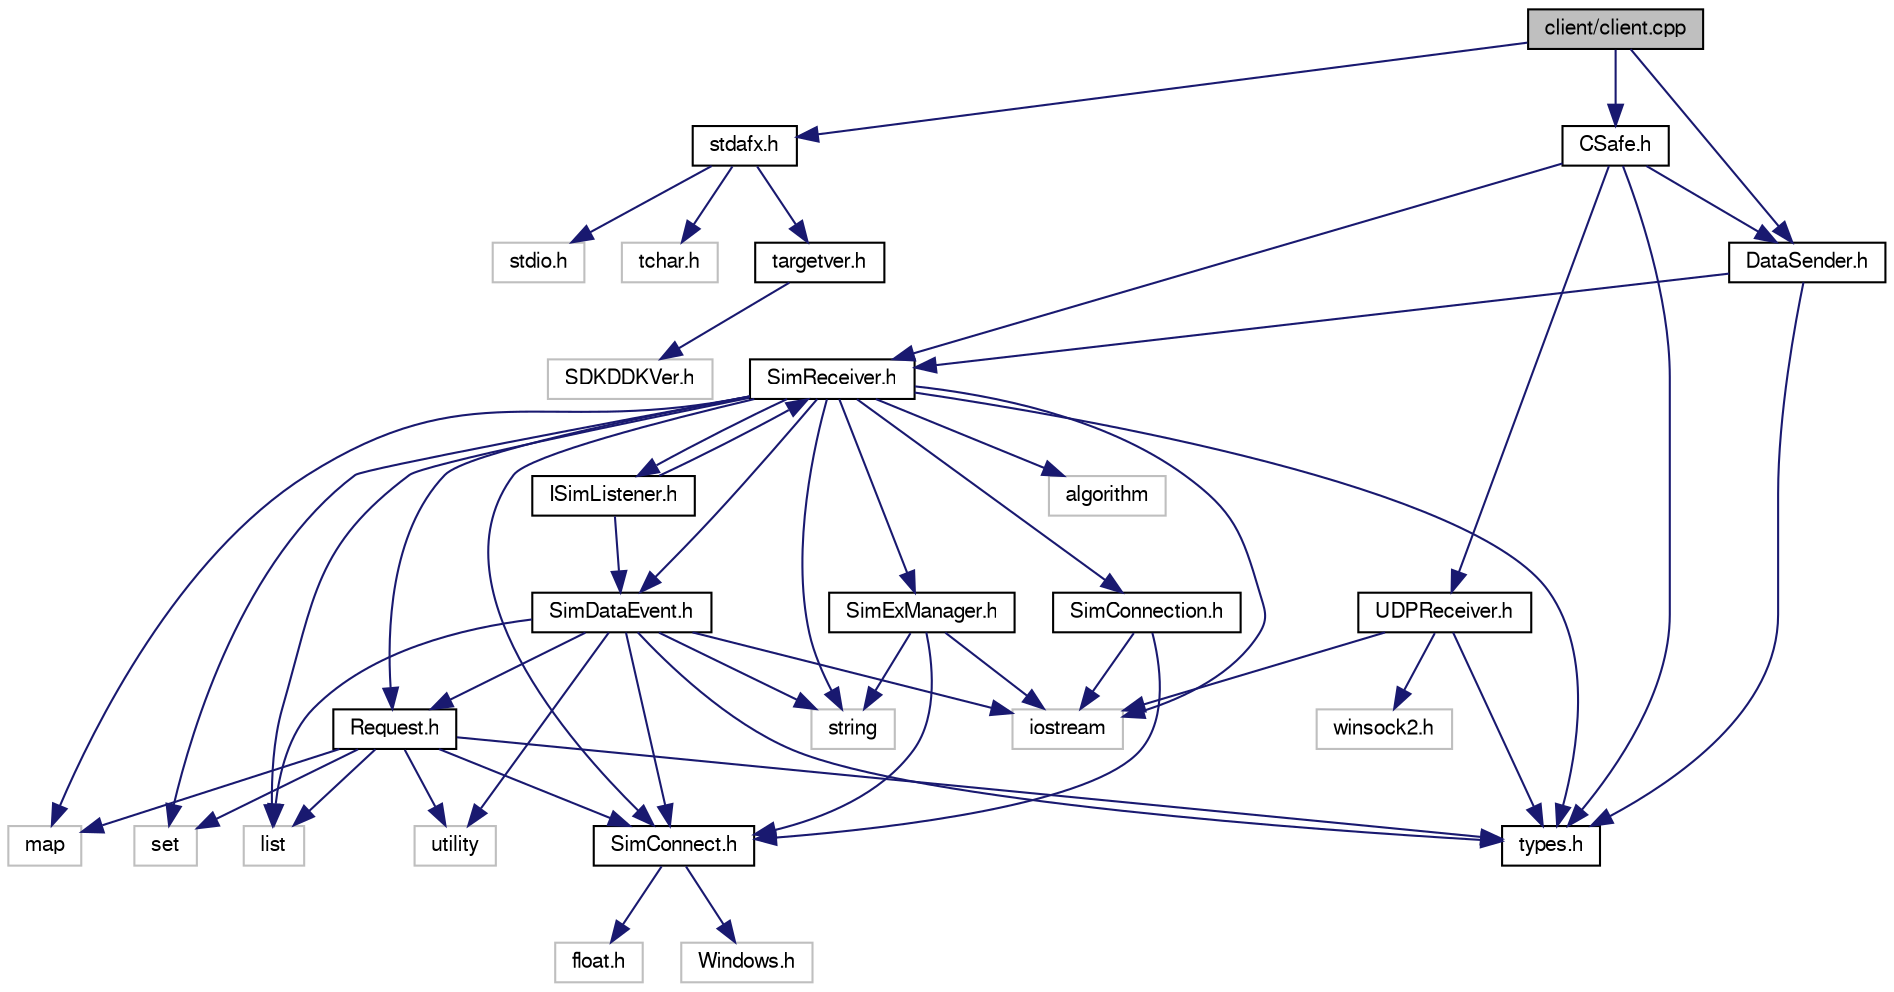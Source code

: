 digraph "client/client.cpp"
{
  bgcolor="transparent";
  edge [fontname="FreeSans",fontsize="10",labelfontname="FreeSans",labelfontsize="10"];
  node [fontname="FreeSans",fontsize="10",shape=record];
  Node1 [label="client/client.cpp",height=0.2,width=0.4,color="black", fillcolor="grey75", style="filled" fontcolor="black"];
  Node1 -> Node2 [color="midnightblue",fontsize="10",style="solid",fontname="FreeSans"];
  Node2 [label="stdafx.h",height=0.2,width=0.4,color="black",URL="$client_2stdafx_8h.html"];
  Node2 -> Node3 [color="midnightblue",fontsize="10",style="solid",fontname="FreeSans"];
  Node3 [label="targetver.h",height=0.2,width=0.4,color="black",URL="$client_2targetver_8h.html"];
  Node3 -> Node4 [color="midnightblue",fontsize="10",style="solid",fontname="FreeSans"];
  Node4 [label="SDKDDKVer.h",height=0.2,width=0.4,color="grey75"];
  Node2 -> Node5 [color="midnightblue",fontsize="10",style="solid",fontname="FreeSans"];
  Node5 [label="stdio.h",height=0.2,width=0.4,color="grey75"];
  Node2 -> Node6 [color="midnightblue",fontsize="10",style="solid",fontname="FreeSans"];
  Node6 [label="tchar.h",height=0.2,width=0.4,color="grey75"];
  Node1 -> Node7 [color="midnightblue",fontsize="10",style="solid",fontname="FreeSans"];
  Node7 [label="CSafe.h",height=0.2,width=0.4,color="black",URL="$CSafe_8h.html"];
  Node7 -> Node8 [color="midnightblue",fontsize="10",style="solid",fontname="FreeSans"];
  Node8 [label="types.h",height=0.2,width=0.4,color="black",URL="$types_8h.html"];
  Node7 -> Node9 [color="midnightblue",fontsize="10",style="solid",fontname="FreeSans"];
  Node9 [label="SimReceiver.h",height=0.2,width=0.4,color="black",URL="$SimReceiver_8h.html",tooltip="Header for the class SimReceiver. "];
  Node9 -> Node10 [color="midnightblue",fontsize="10",style="solid",fontname="FreeSans"];
  Node10 [label="SimConnect.h",height=0.2,width=0.4,color="black",URL="$SimConnect_8h.html"];
  Node10 -> Node11 [color="midnightblue",fontsize="10",style="solid",fontname="FreeSans"];
  Node11 [label="float.h",height=0.2,width=0.4,color="grey75"];
  Node10 -> Node12 [color="midnightblue",fontsize="10",style="solid",fontname="FreeSans"];
  Node12 [label="Windows.h",height=0.2,width=0.4,color="grey75"];
  Node9 -> Node8 [color="midnightblue",fontsize="10",style="solid",fontname="FreeSans"];
  Node9 -> Node13 [color="midnightblue",fontsize="10",style="solid",fontname="FreeSans"];
  Node13 [label="ISimListener.h",height=0.2,width=0.4,color="black",URL="$ISimListener_8h.html"];
  Node13 -> Node14 [color="midnightblue",fontsize="10",style="solid",fontname="FreeSans"];
  Node14 [label="SimDataEvent.h",height=0.2,width=0.4,color="black",URL="$SimDataEvent_8h.html"];
  Node14 -> Node10 [color="midnightblue",fontsize="10",style="solid",fontname="FreeSans"];
  Node14 -> Node8 [color="midnightblue",fontsize="10",style="solid",fontname="FreeSans"];
  Node14 -> Node15 [color="midnightblue",fontsize="10",style="solid",fontname="FreeSans"];
  Node15 [label="Request.h",height=0.2,width=0.4,color="black",URL="$Request_8h.html"];
  Node15 -> Node16 [color="midnightblue",fontsize="10",style="solid",fontname="FreeSans"];
  Node16 [label="map",height=0.2,width=0.4,color="grey75"];
  Node15 -> Node17 [color="midnightblue",fontsize="10",style="solid",fontname="FreeSans"];
  Node17 [label="utility",height=0.2,width=0.4,color="grey75"];
  Node15 -> Node18 [color="midnightblue",fontsize="10",style="solid",fontname="FreeSans"];
  Node18 [label="set",height=0.2,width=0.4,color="grey75"];
  Node15 -> Node19 [color="midnightblue",fontsize="10",style="solid",fontname="FreeSans"];
  Node19 [label="list",height=0.2,width=0.4,color="grey75"];
  Node15 -> Node8 [color="midnightblue",fontsize="10",style="solid",fontname="FreeSans"];
  Node15 -> Node10 [color="midnightblue",fontsize="10",style="solid",fontname="FreeSans"];
  Node14 -> Node17 [color="midnightblue",fontsize="10",style="solid",fontname="FreeSans"];
  Node14 -> Node20 [color="midnightblue",fontsize="10",style="solid",fontname="FreeSans"];
  Node20 [label="string",height=0.2,width=0.4,color="grey75"];
  Node14 -> Node19 [color="midnightblue",fontsize="10",style="solid",fontname="FreeSans"];
  Node14 -> Node21 [color="midnightblue",fontsize="10",style="solid",fontname="FreeSans"];
  Node21 [label="iostream",height=0.2,width=0.4,color="grey75"];
  Node13 -> Node9 [color="midnightblue",fontsize="10",style="solid",fontname="FreeSans"];
  Node9 -> Node15 [color="midnightblue",fontsize="10",style="solid",fontname="FreeSans"];
  Node9 -> Node14 [color="midnightblue",fontsize="10",style="solid",fontname="FreeSans"];
  Node9 -> Node22 [color="midnightblue",fontsize="10",style="solid",fontname="FreeSans"];
  Node22 [label="SimExManager.h",height=0.2,width=0.4,color="black",URL="$SimExManager_8h.html"];
  Node22 -> Node10 [color="midnightblue",fontsize="10",style="solid",fontname="FreeSans"];
  Node22 -> Node21 [color="midnightblue",fontsize="10",style="solid",fontname="FreeSans"];
  Node22 -> Node20 [color="midnightblue",fontsize="10",style="solid",fontname="FreeSans"];
  Node9 -> Node23 [color="midnightblue",fontsize="10",style="solid",fontname="FreeSans"];
  Node23 [label="SimConnection.h",height=0.2,width=0.4,color="black",URL="$SimConnection_8h.html"];
  Node23 -> Node10 [color="midnightblue",fontsize="10",style="solid",fontname="FreeSans"];
  Node23 -> Node21 [color="midnightblue",fontsize="10",style="solid",fontname="FreeSans"];
  Node9 -> Node21 [color="midnightblue",fontsize="10",style="solid",fontname="FreeSans"];
  Node9 -> Node20 [color="midnightblue",fontsize="10",style="solid",fontname="FreeSans"];
  Node9 -> Node18 [color="midnightblue",fontsize="10",style="solid",fontname="FreeSans"];
  Node9 -> Node16 [color="midnightblue",fontsize="10",style="solid",fontname="FreeSans"];
  Node9 -> Node19 [color="midnightblue",fontsize="10",style="solid",fontname="FreeSans"];
  Node9 -> Node24 [color="midnightblue",fontsize="10",style="solid",fontname="FreeSans"];
  Node24 [label="algorithm",height=0.2,width=0.4,color="grey75"];
  Node7 -> Node25 [color="midnightblue",fontsize="10",style="solid",fontname="FreeSans"];
  Node25 [label="DataSender.h",height=0.2,width=0.4,color="black",URL="$DataSender_8h.html"];
  Node25 -> Node8 [color="midnightblue",fontsize="10",style="solid",fontname="FreeSans"];
  Node25 -> Node9 [color="midnightblue",fontsize="10",style="solid",fontname="FreeSans"];
  Node7 -> Node26 [color="midnightblue",fontsize="10",style="solid",fontname="FreeSans"];
  Node26 [label="UDPReceiver.h",height=0.2,width=0.4,color="black",URL="$UDPReceiver_8h.html"];
  Node26 -> Node27 [color="midnightblue",fontsize="10",style="solid",fontname="FreeSans"];
  Node27 [label="winsock2.h",height=0.2,width=0.4,color="grey75"];
  Node26 -> Node21 [color="midnightblue",fontsize="10",style="solid",fontname="FreeSans"];
  Node26 -> Node8 [color="midnightblue",fontsize="10",style="solid",fontname="FreeSans"];
  Node1 -> Node25 [color="midnightblue",fontsize="10",style="solid",fontname="FreeSans"];
}
